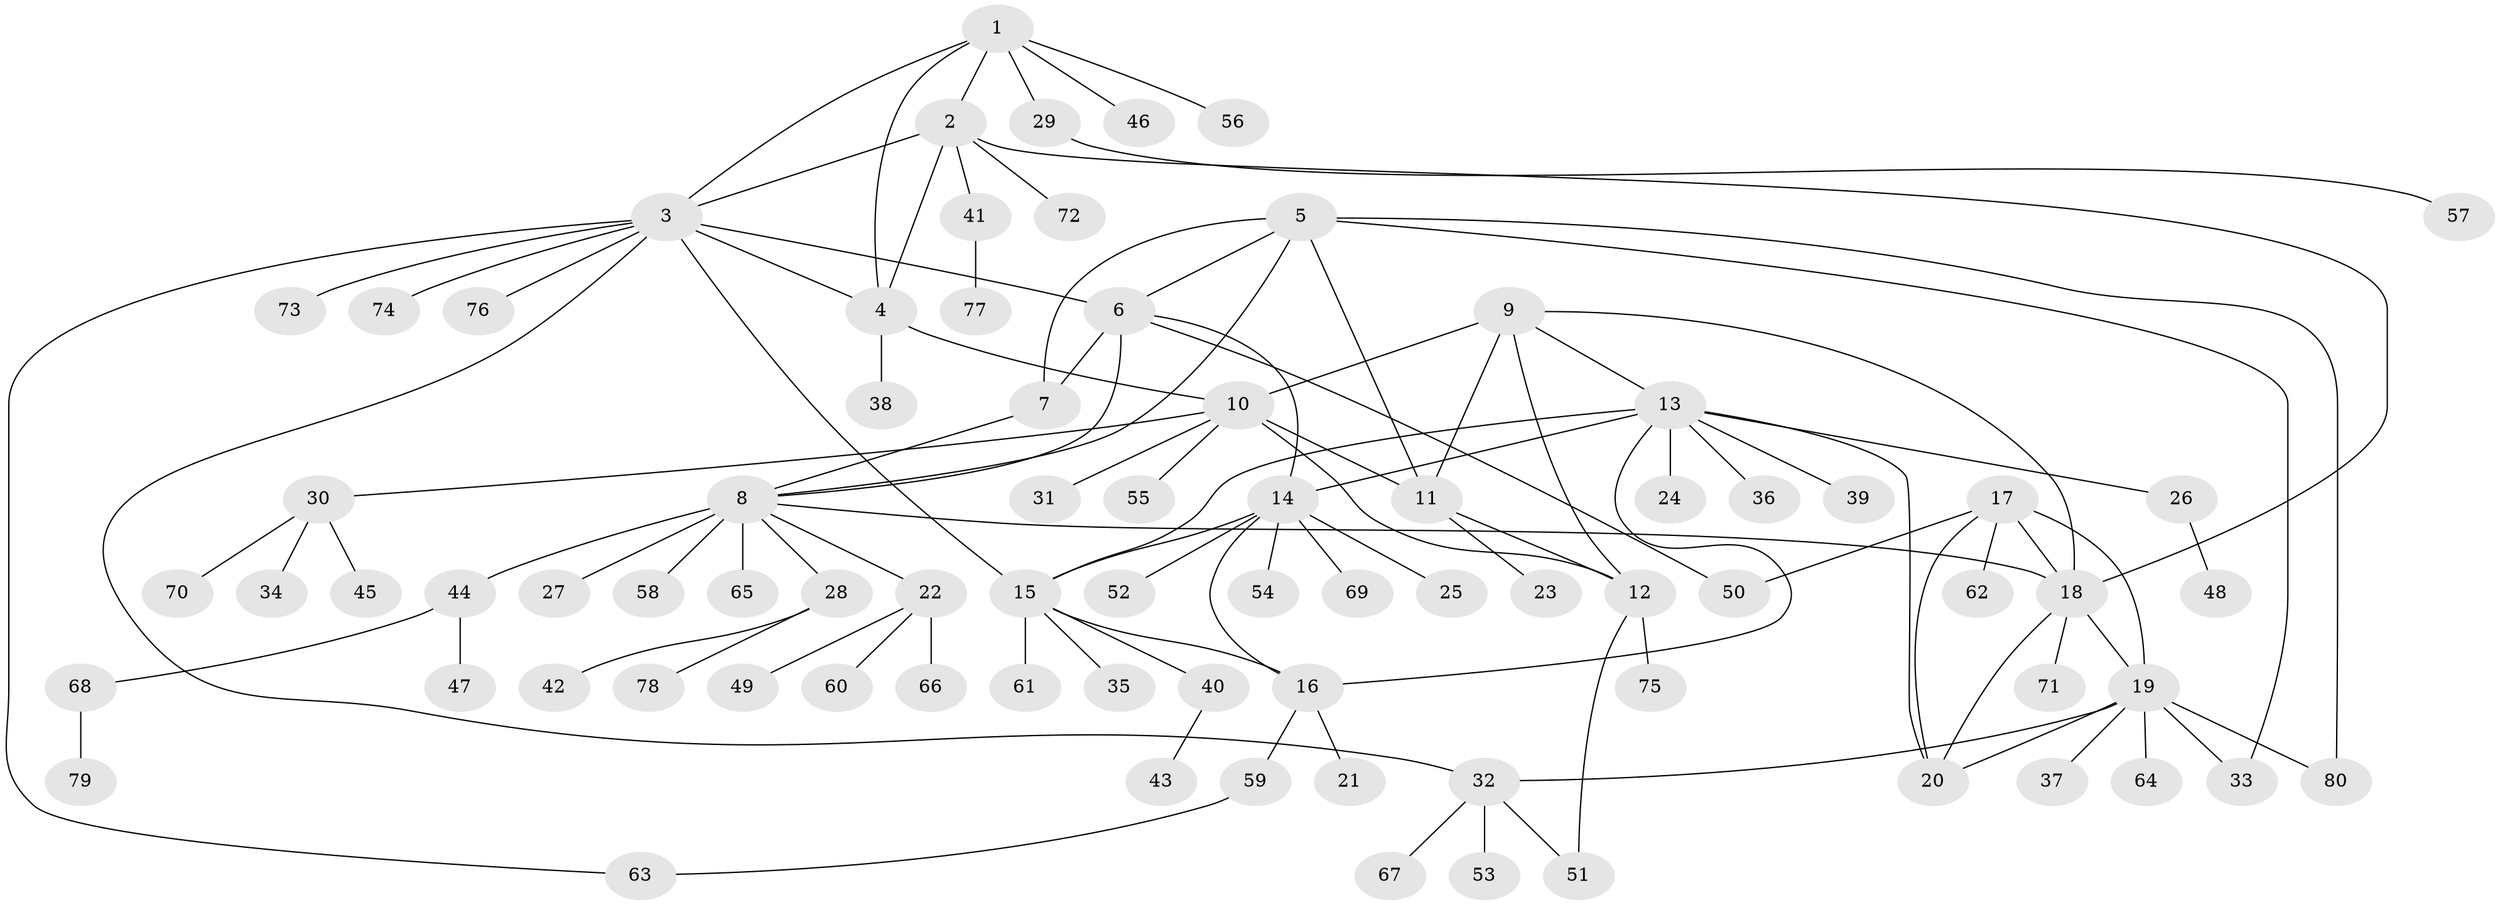 // Generated by graph-tools (version 1.1) at 2025/11/02/27/25 16:11:32]
// undirected, 80 vertices, 106 edges
graph export_dot {
graph [start="1"]
  node [color=gray90,style=filled];
  1;
  2;
  3;
  4;
  5;
  6;
  7;
  8;
  9;
  10;
  11;
  12;
  13;
  14;
  15;
  16;
  17;
  18;
  19;
  20;
  21;
  22;
  23;
  24;
  25;
  26;
  27;
  28;
  29;
  30;
  31;
  32;
  33;
  34;
  35;
  36;
  37;
  38;
  39;
  40;
  41;
  42;
  43;
  44;
  45;
  46;
  47;
  48;
  49;
  50;
  51;
  52;
  53;
  54;
  55;
  56;
  57;
  58;
  59;
  60;
  61;
  62;
  63;
  64;
  65;
  66;
  67;
  68;
  69;
  70;
  71;
  72;
  73;
  74;
  75;
  76;
  77;
  78;
  79;
  80;
  1 -- 2;
  1 -- 3;
  1 -- 4;
  1 -- 29;
  1 -- 46;
  1 -- 56;
  2 -- 3;
  2 -- 4;
  2 -- 18;
  2 -- 41;
  2 -- 72;
  3 -- 4;
  3 -- 6;
  3 -- 15;
  3 -- 32;
  3 -- 63;
  3 -- 73;
  3 -- 74;
  3 -- 76;
  4 -- 10;
  4 -- 38;
  5 -- 6;
  5 -- 7;
  5 -- 8;
  5 -- 11;
  5 -- 33;
  5 -- 80;
  6 -- 7;
  6 -- 8;
  6 -- 14;
  6 -- 50;
  7 -- 8;
  8 -- 18;
  8 -- 22;
  8 -- 27;
  8 -- 28;
  8 -- 44;
  8 -- 58;
  8 -- 65;
  9 -- 10;
  9 -- 11;
  9 -- 12;
  9 -- 13;
  9 -- 18;
  10 -- 11;
  10 -- 12;
  10 -- 30;
  10 -- 31;
  10 -- 55;
  11 -- 12;
  11 -- 23;
  12 -- 51;
  12 -- 75;
  13 -- 14;
  13 -- 15;
  13 -- 16;
  13 -- 20;
  13 -- 24;
  13 -- 26;
  13 -- 36;
  13 -- 39;
  14 -- 15;
  14 -- 16;
  14 -- 25;
  14 -- 52;
  14 -- 54;
  14 -- 69;
  15 -- 16;
  15 -- 35;
  15 -- 40;
  15 -- 61;
  16 -- 21;
  16 -- 59;
  17 -- 18;
  17 -- 19;
  17 -- 20;
  17 -- 50;
  17 -- 62;
  18 -- 19;
  18 -- 20;
  18 -- 71;
  19 -- 20;
  19 -- 32;
  19 -- 33;
  19 -- 37;
  19 -- 64;
  19 -- 80;
  22 -- 49;
  22 -- 60;
  22 -- 66;
  26 -- 48;
  28 -- 42;
  28 -- 78;
  29 -- 57;
  30 -- 34;
  30 -- 45;
  30 -- 70;
  32 -- 51;
  32 -- 53;
  32 -- 67;
  40 -- 43;
  41 -- 77;
  44 -- 47;
  44 -- 68;
  59 -- 63;
  68 -- 79;
}
